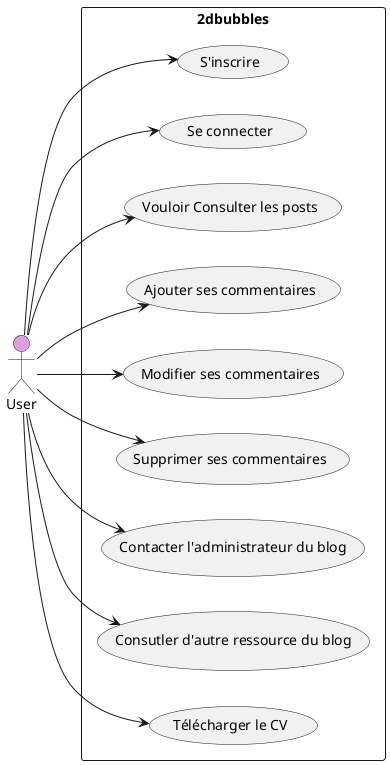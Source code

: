 @startuml User

left to right direction

actor "User" as User #Plum

rectangle 2dbubbles{
  usecase "S'inscrire" as UC1
  usecase "Se connecter" as UC2
  usecase "Vouloir Consulter les posts" as UC3
  usecase "Ajouter ses commentaires" as UC4
  usecase "Modifier ses commentaires" as UC5
  usecase "Supprimer ses commentaires" as UC6
  usecase "Contacter l'administrateur du blog" as UC7
  usecase "Consutler d'autre ressource du blog" as UC8
  usecase "Télécharger le CV" as UC9
}

User --> UC1
User --> UC2
User --> UC3
User --> UC4
User --> UC5
User --> UC6
User --> UC7
User --> UC8
User --> UC9

@enduml